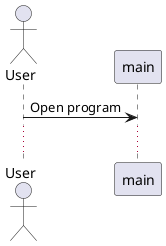 @startuml inline_umlgraph_1.svg
actor User
 User -> main: Open program
...
@enduml
@startuml inline_umlgraph_2.png
actor User
 User -> main: Open program
...
@enduml
